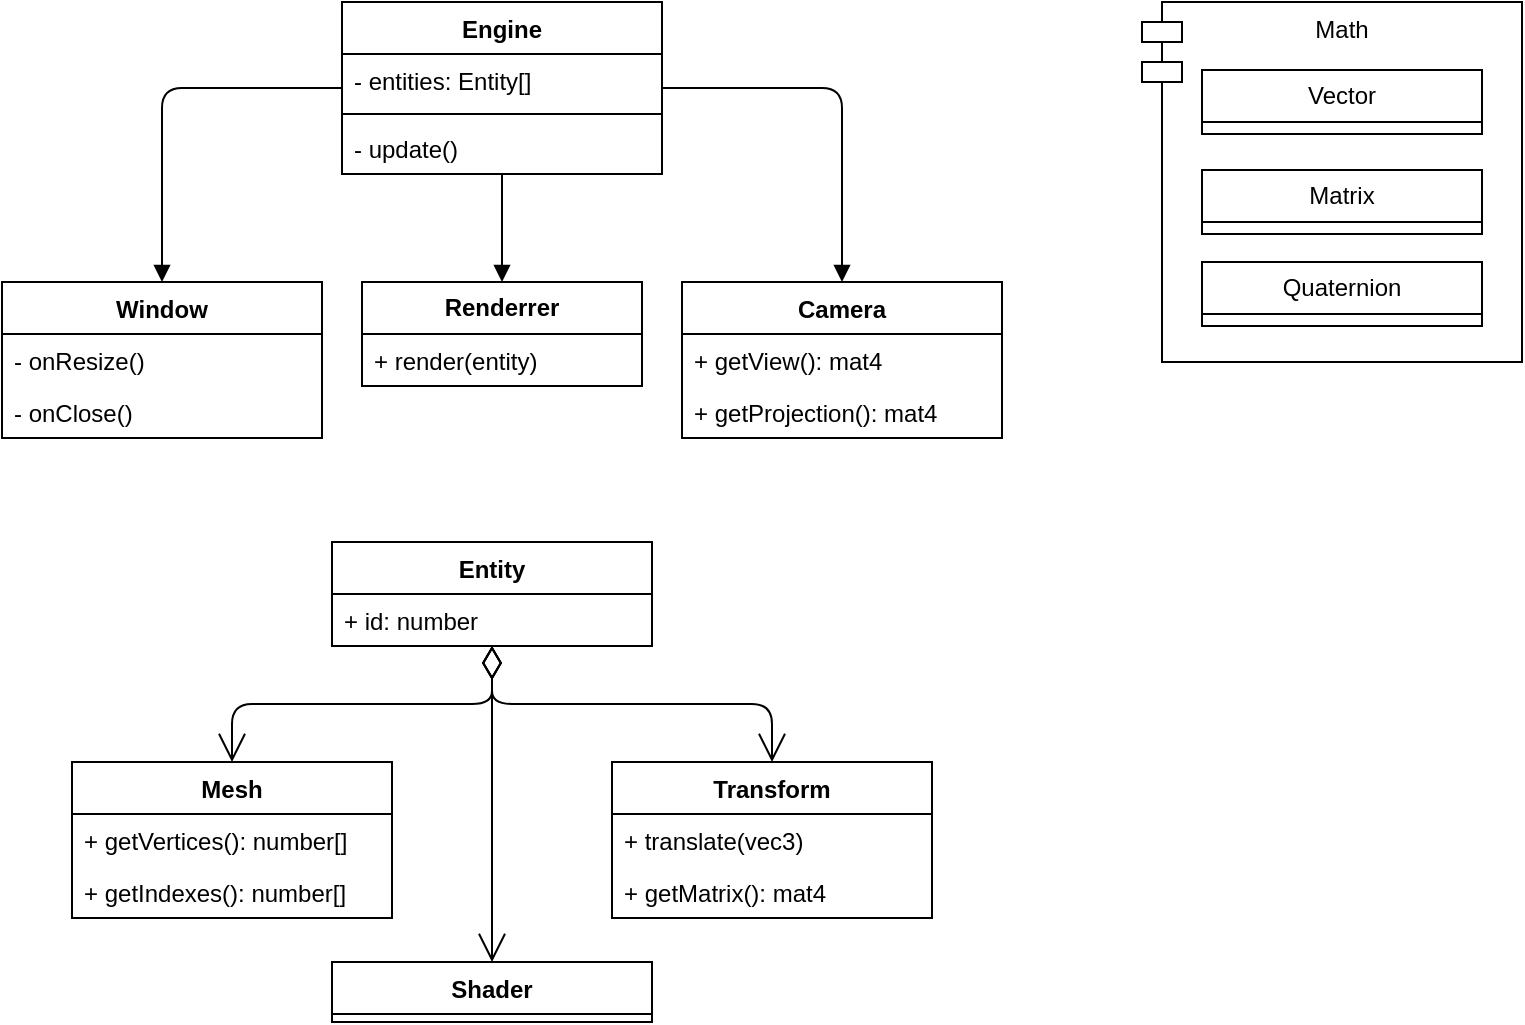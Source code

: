 <mxfile version="26.2.2">
  <diagram name="Страница — 1" id="kJVgFP-XCL9LoOZHXFr-">
    <mxGraphModel dx="948" dy="704" grid="1" gridSize="10" guides="1" tooltips="1" connect="1" arrows="1" fold="1" page="1" pageScale="1" pageWidth="1169" pageHeight="827" background="none" math="0" shadow="0">
      <root>
        <mxCell id="0" />
        <mxCell id="1" parent="0" />
        <mxCell id="59MKXKUP5RYxz5AlFKz5-1" value="Window" style="swimlane;fontStyle=1;align=center;verticalAlign=top;childLayout=stackLayout;horizontal=1;startSize=26;horizontalStack=0;resizeParent=1;resizeParentMax=0;resizeLast=0;collapsible=1;marginBottom=0;whiteSpace=wrap;html=1;rounded=0;" parent="1" vertex="1">
          <mxGeometry x="15" y="180" width="160" height="78" as="geometry">
            <mxRectangle x="420" y="360" width="100" height="30" as="alternateBounds" />
          </mxGeometry>
        </mxCell>
        <mxCell id="wzKogEVJgoXQ_dvHDsTk-3" value="- onResize()" style="text;strokeColor=none;fillColor=none;align=left;verticalAlign=top;spacingLeft=4;spacingRight=4;overflow=hidden;rotatable=0;points=[[0,0.5],[1,0.5]];portConstraint=eastwest;whiteSpace=wrap;html=1;rounded=0;" parent="59MKXKUP5RYxz5AlFKz5-1" vertex="1">
          <mxGeometry y="26" width="160" height="26" as="geometry" />
        </mxCell>
        <mxCell id="wzKogEVJgoXQ_dvHDsTk-4" value="- onClose()" style="text;strokeColor=none;fillColor=none;align=left;verticalAlign=top;spacingLeft=4;spacingRight=4;overflow=hidden;rotatable=0;points=[[0,0.5],[1,0.5]];portConstraint=eastwest;whiteSpace=wrap;html=1;rounded=0;" parent="59MKXKUP5RYxz5AlFKz5-1" vertex="1">
          <mxGeometry y="52" width="160" height="26" as="geometry" />
        </mxCell>
        <mxCell id="gk4QDaXg1C4XhF2hDk9a-3" value="Engine" style="swimlane;fontStyle=1;align=center;verticalAlign=top;childLayout=stackLayout;horizontal=1;startSize=26;horizontalStack=0;resizeParent=1;resizeParentMax=0;resizeLast=0;collapsible=1;marginBottom=0;whiteSpace=wrap;html=1;rounded=0;" parent="1" vertex="1">
          <mxGeometry x="185" y="40" width="160" height="86" as="geometry" />
        </mxCell>
        <mxCell id="wzKogEVJgoXQ_dvHDsTk-85" value="- entities: Entity[]" style="text;strokeColor=none;fillColor=none;align=left;verticalAlign=top;spacingLeft=4;spacingRight=4;overflow=hidden;rotatable=0;points=[[0,0.5],[1,0.5]];portConstraint=eastwest;whiteSpace=wrap;html=1;" parent="gk4QDaXg1C4XhF2hDk9a-3" vertex="1">
          <mxGeometry y="26" width="160" height="26" as="geometry" />
        </mxCell>
        <mxCell id="wzKogEVJgoXQ_dvHDsTk-86" value="" style="line;strokeWidth=1;fillColor=none;align=left;verticalAlign=middle;spacingTop=-1;spacingLeft=3;spacingRight=3;rotatable=0;labelPosition=right;points=[];portConstraint=eastwest;strokeColor=inherit;" parent="gk4QDaXg1C4XhF2hDk9a-3" vertex="1">
          <mxGeometry y="52" width="160" height="8" as="geometry" />
        </mxCell>
        <mxCell id="gk4QDaXg1C4XhF2hDk9a-6" value="- update()" style="text;strokeColor=none;fillColor=none;align=left;verticalAlign=top;spacingLeft=4;spacingRight=4;overflow=hidden;rotatable=0;points=[[0,0.5],[1,0.5]];portConstraint=eastwest;whiteSpace=wrap;html=1;rounded=0;" parent="gk4QDaXg1C4XhF2hDk9a-3" vertex="1">
          <mxGeometry y="60" width="160" height="26" as="geometry" />
        </mxCell>
        <mxCell id="wzKogEVJgoXQ_dvHDsTk-5" value="Mesh" style="swimlane;fontStyle=1;align=center;verticalAlign=top;childLayout=stackLayout;horizontal=1;startSize=26;horizontalStack=0;resizeParent=1;resizeParentMax=0;resizeLast=0;collapsible=1;marginBottom=0;whiteSpace=wrap;html=1;rounded=0;" parent="1" vertex="1">
          <mxGeometry x="50" y="420" width="160" height="78" as="geometry" />
        </mxCell>
        <mxCell id="wzKogEVJgoXQ_dvHDsTk-8" value="+ getVertices(): number[]" style="text;strokeColor=none;fillColor=none;align=left;verticalAlign=top;spacingLeft=4;spacingRight=4;overflow=hidden;rotatable=0;points=[[0,0.5],[1,0.5]];portConstraint=eastwest;whiteSpace=wrap;html=1;rounded=0;" parent="wzKogEVJgoXQ_dvHDsTk-5" vertex="1">
          <mxGeometry y="26" width="160" height="26" as="geometry" />
        </mxCell>
        <mxCell id="wzKogEVJgoXQ_dvHDsTk-9" value="+ getIndexes(): number[]" style="text;strokeColor=none;fillColor=none;align=left;verticalAlign=top;spacingLeft=4;spacingRight=4;overflow=hidden;rotatable=0;points=[[0,0.5],[1,0.5]];portConstraint=eastwest;whiteSpace=wrap;html=1;rounded=0;" parent="wzKogEVJgoXQ_dvHDsTk-5" vertex="1">
          <mxGeometry y="52" width="160" height="26" as="geometry" />
        </mxCell>
        <mxCell id="wzKogEVJgoXQ_dvHDsTk-12" value="&lt;b&gt;Renderrer&lt;/b&gt;" style="swimlane;fontStyle=0;childLayout=stackLayout;horizontal=1;startSize=26;horizontalStack=0;resizeParent=1;resizeParentMax=0;resizeLast=0;collapsible=1;marginBottom=0;whiteSpace=wrap;html=1;rounded=0;" parent="1" vertex="1">
          <mxGeometry x="195" y="180" width="140" height="52" as="geometry" />
        </mxCell>
        <mxCell id="wzKogEVJgoXQ_dvHDsTk-28" value="+ render(entity)" style="text;strokeColor=none;fillColor=none;align=left;verticalAlign=top;spacingLeft=4;spacingRight=4;overflow=hidden;rotatable=0;points=[[0,0.5],[1,0.5]];portConstraint=eastwest;whiteSpace=wrap;html=1;rounded=0;" parent="wzKogEVJgoXQ_dvHDsTk-12" vertex="1">
          <mxGeometry y="26" width="140" height="26" as="geometry" />
        </mxCell>
        <mxCell id="wzKogEVJgoXQ_dvHDsTk-47" value="Shader" style="swimlane;fontStyle=1;align=center;verticalAlign=top;childLayout=stackLayout;horizontal=1;startSize=26;horizontalStack=0;resizeParent=1;resizeParentMax=0;resizeLast=0;collapsible=1;marginBottom=0;whiteSpace=wrap;html=1;" parent="1" vertex="1">
          <mxGeometry x="180" y="520" width="160" height="30" as="geometry" />
        </mxCell>
        <mxCell id="wzKogEVJgoXQ_dvHDsTk-53" value="" style="endArrow=block;endFill=1;html=1;align=left;verticalAlign=bottom;spacing=0;spacingLeft=0;edgeStyle=orthogonalEdgeStyle;strokeColor=default;curved=0;rounded=1;" parent="1" source="gk4QDaXg1C4XhF2hDk9a-3" target="59MKXKUP5RYxz5AlFKz5-1" edge="1">
          <mxGeometry x="-0.177" y="4" relative="1" as="geometry">
            <mxPoint x="255" y="210" as="sourcePoint" />
            <mxPoint x="415" y="210" as="targetPoint" />
            <mxPoint as="offset" />
          </mxGeometry>
        </mxCell>
        <mxCell id="wzKogEVJgoXQ_dvHDsTk-55" value="" style="endArrow=block;endFill=1;html=1;align=left;verticalAlign=bottom;spacing=0;spacingLeft=0;edgeStyle=orthogonalEdgeStyle;strokeColor=default;curved=0;labelBackgroundColor=none;fontColor=none;noLabel=1;rounded=1;" parent="1" source="gk4QDaXg1C4XhF2hDk9a-3" target="wzKogEVJgoXQ_dvHDsTk-12" edge="1">
          <mxGeometry x="-0.177" y="4" relative="1" as="geometry">
            <mxPoint x="480" y="149.96" as="sourcePoint" />
            <mxPoint x="115" y="233.96" as="targetPoint" />
            <mxPoint as="offset" />
          </mxGeometry>
        </mxCell>
        <mxCell id="wzKogEVJgoXQ_dvHDsTk-62" value="Camera" style="swimlane;fontStyle=1;align=center;verticalAlign=top;childLayout=stackLayout;horizontal=1;startSize=26;horizontalStack=0;resizeParent=1;resizeParentMax=0;resizeLast=0;collapsible=1;marginBottom=0;whiteSpace=wrap;html=1;" parent="1" vertex="1">
          <mxGeometry x="355" y="180" width="160" height="78" as="geometry" />
        </mxCell>
        <mxCell id="wzKogEVJgoXQ_dvHDsTk-65" value="+ getView(): mat4" style="text;strokeColor=none;fillColor=none;align=left;verticalAlign=top;spacingLeft=4;spacingRight=4;overflow=hidden;rotatable=0;points=[[0,0.5],[1,0.5]];portConstraint=eastwest;whiteSpace=wrap;html=1;" parent="wzKogEVJgoXQ_dvHDsTk-62" vertex="1">
          <mxGeometry y="26" width="160" height="26" as="geometry" />
        </mxCell>
        <mxCell id="wzKogEVJgoXQ_dvHDsTk-68" value="+ getProjection(): mat4" style="text;strokeColor=none;fillColor=none;align=left;verticalAlign=top;spacingLeft=4;spacingRight=4;overflow=hidden;rotatable=0;points=[[0,0.5],[1,0.5]];portConstraint=eastwest;whiteSpace=wrap;html=1;" parent="wzKogEVJgoXQ_dvHDsTk-62" vertex="1">
          <mxGeometry y="52" width="160" height="26" as="geometry" />
        </mxCell>
        <mxCell id="wzKogEVJgoXQ_dvHDsTk-66" value="" style="endArrow=block;endFill=1;html=1;align=left;verticalAlign=bottom;spacing=0;spacingLeft=0;edgeStyle=orthogonalEdgeStyle;strokeColor=default;curved=0;rounded=1;" parent="1" source="gk4QDaXg1C4XhF2hDk9a-3" target="wzKogEVJgoXQ_dvHDsTk-62" edge="1">
          <mxGeometry x="-0.177" y="4" relative="1" as="geometry">
            <mxPoint x="440" y="279.96" as="sourcePoint" />
            <mxPoint x="75" y="363.96" as="targetPoint" />
            <mxPoint as="offset" />
          </mxGeometry>
        </mxCell>
        <mxCell id="wzKogEVJgoXQ_dvHDsTk-69" value="Entity" style="swimlane;fontStyle=1;align=center;verticalAlign=top;childLayout=stackLayout;horizontal=1;startSize=26;horizontalStack=0;resizeParent=1;resizeParentMax=0;resizeLast=0;collapsible=1;marginBottom=0;whiteSpace=wrap;html=1;" parent="1" vertex="1">
          <mxGeometry x="180" y="310" width="160" height="52" as="geometry" />
        </mxCell>
        <mxCell id="wzKogEVJgoXQ_dvHDsTk-70" value="+ id: number" style="text;strokeColor=none;fillColor=none;align=left;verticalAlign=top;spacingLeft=4;spacingRight=4;overflow=hidden;rotatable=0;points=[[0,0.5],[1,0.5]];portConstraint=eastwest;whiteSpace=wrap;html=1;" parent="wzKogEVJgoXQ_dvHDsTk-69" vertex="1">
          <mxGeometry y="26" width="160" height="26" as="geometry" />
        </mxCell>
        <mxCell id="wzKogEVJgoXQ_dvHDsTk-73" value="1" style="endArrow=open;html=1;endSize=12;startArrow=diamondThin;startSize=14;startFill=0;edgeStyle=orthogonalEdgeStyle;align=left;verticalAlign=bottom;labelBackgroundColor=none;fontColor=none;noLabel=1;" parent="1" source="wzKogEVJgoXQ_dvHDsTk-69" target="wzKogEVJgoXQ_dvHDsTk-5" edge="1">
          <mxGeometry x="-1" y="3" relative="1" as="geometry">
            <mxPoint x="360" y="220" as="sourcePoint" />
            <mxPoint x="520" y="220" as="targetPoint" />
          </mxGeometry>
        </mxCell>
        <mxCell id="wzKogEVJgoXQ_dvHDsTk-75" value="1" style="endArrow=open;html=1;endSize=12;startArrow=diamondThin;startSize=14;startFill=0;edgeStyle=orthogonalEdgeStyle;align=left;verticalAlign=bottom;curved=0;labelBackgroundColor=none;fontColor=none;noLabel=1;rounded=1;entryX=0.5;entryY=0;entryDx=0;entryDy=0;" parent="1" source="wzKogEVJgoXQ_dvHDsTk-69" target="wzKogEVJgoXQ_dvHDsTk-47" edge="1">
          <mxGeometry x="-1" y="3" relative="1" as="geometry">
            <mxPoint x="470" y="210" as="sourcePoint" />
            <mxPoint x="340" y="294" as="targetPoint" />
          </mxGeometry>
        </mxCell>
        <mxCell id="wzKogEVJgoXQ_dvHDsTk-76" value="Transform" style="swimlane;fontStyle=1;align=center;verticalAlign=top;childLayout=stackLayout;horizontal=1;startSize=26;horizontalStack=0;resizeParent=1;resizeParentMax=0;resizeLast=0;collapsible=1;marginBottom=0;whiteSpace=wrap;html=1;" parent="1" vertex="1">
          <mxGeometry x="320" y="420" width="160" height="78" as="geometry" />
        </mxCell>
        <mxCell id="wzKogEVJgoXQ_dvHDsTk-79" value="+ translate(vec3)" style="text;strokeColor=none;fillColor=none;align=left;verticalAlign=top;spacingLeft=4;spacingRight=4;overflow=hidden;rotatable=0;points=[[0,0.5],[1,0.5]];portConstraint=eastwest;whiteSpace=wrap;html=1;" parent="wzKogEVJgoXQ_dvHDsTk-76" vertex="1">
          <mxGeometry y="26" width="160" height="26" as="geometry" />
        </mxCell>
        <mxCell id="wzKogEVJgoXQ_dvHDsTk-82" value="+ getMatrix(): mat4" style="text;strokeColor=none;fillColor=none;align=left;verticalAlign=top;spacingLeft=4;spacingRight=4;overflow=hidden;rotatable=0;points=[[0,0.5],[1,0.5]];portConstraint=eastwest;whiteSpace=wrap;html=1;" parent="wzKogEVJgoXQ_dvHDsTk-76" vertex="1">
          <mxGeometry y="52" width="160" height="26" as="geometry" />
        </mxCell>
        <mxCell id="wzKogEVJgoXQ_dvHDsTk-83" value="1" style="endArrow=open;html=1;endSize=12;startArrow=diamondThin;startSize=14;startFill=0;edgeStyle=orthogonalEdgeStyle;align=left;verticalAlign=bottom;labelBackgroundColor=none;fontColor=none;noLabel=1;rounded=1;endFill=0;curved=0;" parent="1" source="wzKogEVJgoXQ_dvHDsTk-69" target="wzKogEVJgoXQ_dvHDsTk-76" edge="1">
          <mxGeometry x="-1" y="3" relative="1" as="geometry">
            <mxPoint x="350" y="372" as="sourcePoint" />
            <mxPoint x="240" y="550" as="targetPoint" />
          </mxGeometry>
        </mxCell>
        <mxCell id="QrIwYJtL0aNKeHC7VFV3-2" value="" style="group" vertex="1" connectable="0" parent="1">
          <mxGeometry x="585" y="40" width="190" height="180" as="geometry" />
        </mxCell>
        <mxCell id="T-zd2cSABAyiTnIaaSCx-3" value="Math" style="shape=module;align=left;spacingLeft=10;align=center;verticalAlign=top;whiteSpace=wrap;html=1;container=0;" parent="QrIwYJtL0aNKeHC7VFV3-2" vertex="1">
          <mxGeometry width="190" height="180" as="geometry" />
        </mxCell>
        <mxCell id="T-zd2cSABAyiTnIaaSCx-5" value="Vector" style="swimlane;fontStyle=0;childLayout=stackLayout;horizontal=1;startSize=26;fillColor=none;horizontalStack=0;resizeParent=1;resizeParentMax=0;resizeLast=0;collapsible=1;marginBottom=0;whiteSpace=wrap;html=1;container=0;" parent="QrIwYJtL0aNKeHC7VFV3-2" vertex="1">
          <mxGeometry x="30" y="34" width="140" height="32" as="geometry" />
        </mxCell>
        <mxCell id="T-zd2cSABAyiTnIaaSCx-10" value="Matrix" style="swimlane;fontStyle=0;childLayout=stackLayout;horizontal=1;startSize=26;fillColor=none;horizontalStack=0;resizeParent=1;resizeParentMax=0;resizeLast=0;collapsible=1;marginBottom=0;whiteSpace=wrap;html=1;container=0;" parent="QrIwYJtL0aNKeHC7VFV3-2" vertex="1">
          <mxGeometry x="30" y="84" width="140" height="32" as="geometry" />
        </mxCell>
        <mxCell id="QrIwYJtL0aNKeHC7VFV3-1" value="Quaternion" style="swimlane;fontStyle=0;childLayout=stackLayout;horizontal=1;startSize=26;fillColor=none;horizontalStack=0;resizeParent=1;resizeParentMax=0;resizeLast=0;collapsible=1;marginBottom=0;whiteSpace=wrap;html=1;container=0;" vertex="1" parent="QrIwYJtL0aNKeHC7VFV3-2">
          <mxGeometry x="30" y="130" width="140" height="32" as="geometry" />
        </mxCell>
      </root>
    </mxGraphModel>
  </diagram>
</mxfile>
